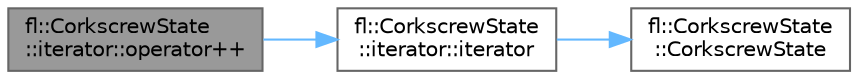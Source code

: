 digraph "fl::CorkscrewState::iterator::operator++"
{
 // INTERACTIVE_SVG=YES
 // LATEX_PDF_SIZE
  bgcolor="transparent";
  edge [fontname=Helvetica,fontsize=10,labelfontname=Helvetica,labelfontsize=10];
  node [fontname=Helvetica,fontsize=10,shape=box,height=0.2,width=0.4];
  rankdir="LR";
  Node1 [id="Node000001",label="fl::CorkscrewState\l::iterator::operator++",height=0.2,width=0.4,color="gray40", fillcolor="grey60", style="filled", fontcolor="black",tooltip=" "];
  Node1 -> Node2 [id="edge1_Node000001_Node000002",color="steelblue1",style="solid",tooltip=" "];
  Node2 [id="Node000002",label="fl::CorkscrewState\l::iterator::iterator",height=0.2,width=0.4,color="grey40", fillcolor="white", style="filled",URL="$db/dde/classfl_1_1_corkscrew_state_1_1iterator_a7876b9c17f56f739b4aa3031cead2619.html#a7876b9c17f56f739b4aa3031cead2619",tooltip=" "];
  Node2 -> Node3 [id="edge2_Node000002_Node000003",color="steelblue1",style="solid",tooltip=" "];
  Node3 [id="Node000003",label="fl::CorkscrewState\l::CorkscrewState",height=0.2,width=0.4,color="grey40", fillcolor="white", style="filled",URL="$d4/d76/structfl_1_1_corkscrew_state_ab162ffe52abedf90e94b950ccc9828b8.html#ab162ffe52abedf90e94b950ccc9828b8",tooltip=" "];
}
